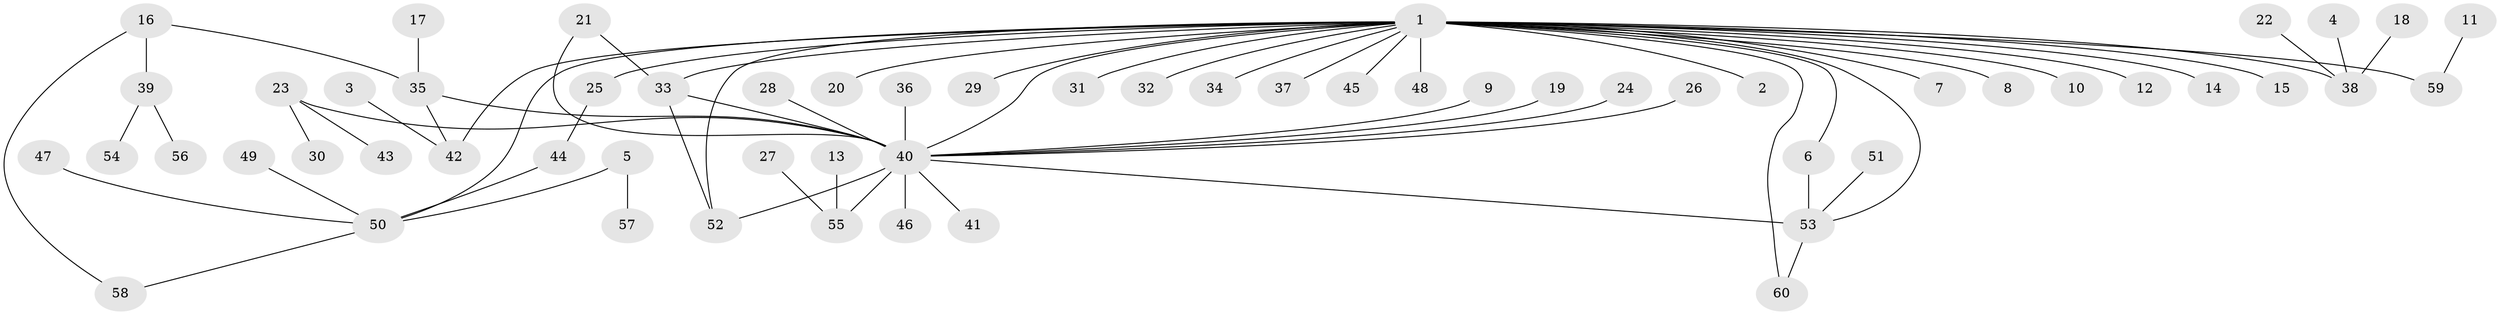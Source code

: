 // original degree distribution, {18: 0.008695652173913044, 14: 0.008695652173913044, 1: 0.5652173913043478, 5: 0.034782608695652174, 16: 0.008695652173913044, 3: 0.11304347826086956, 6: 0.02608695652173913, 2: 0.20869565217391303, 8: 0.008695652173913044, 4: 0.017391304347826087}
// Generated by graph-tools (version 1.1) at 2025/25/03/09/25 03:25:56]
// undirected, 60 vertices, 69 edges
graph export_dot {
graph [start="1"]
  node [color=gray90,style=filled];
  1;
  2;
  3;
  4;
  5;
  6;
  7;
  8;
  9;
  10;
  11;
  12;
  13;
  14;
  15;
  16;
  17;
  18;
  19;
  20;
  21;
  22;
  23;
  24;
  25;
  26;
  27;
  28;
  29;
  30;
  31;
  32;
  33;
  34;
  35;
  36;
  37;
  38;
  39;
  40;
  41;
  42;
  43;
  44;
  45;
  46;
  47;
  48;
  49;
  50;
  51;
  52;
  53;
  54;
  55;
  56;
  57;
  58;
  59;
  60;
  1 -- 2 [weight=1.0];
  1 -- 6 [weight=1.0];
  1 -- 7 [weight=1.0];
  1 -- 8 [weight=1.0];
  1 -- 10 [weight=1.0];
  1 -- 12 [weight=1.0];
  1 -- 14 [weight=1.0];
  1 -- 15 [weight=1.0];
  1 -- 20 [weight=1.0];
  1 -- 25 [weight=1.0];
  1 -- 29 [weight=1.0];
  1 -- 31 [weight=1.0];
  1 -- 32 [weight=1.0];
  1 -- 33 [weight=1.0];
  1 -- 34 [weight=1.0];
  1 -- 37 [weight=1.0];
  1 -- 38 [weight=3.0];
  1 -- 40 [weight=1.0];
  1 -- 42 [weight=2.0];
  1 -- 45 [weight=1.0];
  1 -- 48 [weight=1.0];
  1 -- 50 [weight=1.0];
  1 -- 52 [weight=1.0];
  1 -- 53 [weight=1.0];
  1 -- 59 [weight=1.0];
  1 -- 60 [weight=1.0];
  3 -- 42 [weight=1.0];
  4 -- 38 [weight=1.0];
  5 -- 50 [weight=1.0];
  5 -- 57 [weight=1.0];
  6 -- 53 [weight=1.0];
  9 -- 40 [weight=1.0];
  11 -- 59 [weight=1.0];
  13 -- 55 [weight=1.0];
  16 -- 35 [weight=1.0];
  16 -- 39 [weight=1.0];
  16 -- 58 [weight=1.0];
  17 -- 35 [weight=1.0];
  18 -- 38 [weight=1.0];
  19 -- 40 [weight=1.0];
  21 -- 33 [weight=1.0];
  21 -- 40 [weight=1.0];
  22 -- 38 [weight=1.0];
  23 -- 30 [weight=1.0];
  23 -- 40 [weight=1.0];
  23 -- 43 [weight=1.0];
  24 -- 40 [weight=1.0];
  25 -- 44 [weight=1.0];
  26 -- 40 [weight=1.0];
  27 -- 55 [weight=1.0];
  28 -- 40 [weight=1.0];
  33 -- 40 [weight=1.0];
  33 -- 52 [weight=1.0];
  35 -- 40 [weight=1.0];
  35 -- 42 [weight=1.0];
  36 -- 40 [weight=1.0];
  39 -- 54 [weight=1.0];
  39 -- 56 [weight=1.0];
  40 -- 41 [weight=1.0];
  40 -- 46 [weight=1.0];
  40 -- 52 [weight=1.0];
  40 -- 53 [weight=1.0];
  40 -- 55 [weight=1.0];
  44 -- 50 [weight=1.0];
  47 -- 50 [weight=1.0];
  49 -- 50 [weight=1.0];
  50 -- 58 [weight=1.0];
  51 -- 53 [weight=1.0];
  53 -- 60 [weight=1.0];
}
